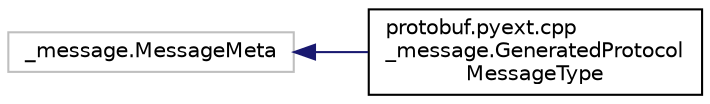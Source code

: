 digraph "Graphical Class Hierarchy"
{
 // LATEX_PDF_SIZE
  edge [fontname="Helvetica",fontsize="10",labelfontname="Helvetica",labelfontsize="10"];
  node [fontname="Helvetica",fontsize="10",shape=record];
  rankdir="LR";
  Node7581 [label="_message.MessageMeta",height=0.2,width=0.4,color="grey75", fillcolor="white", style="filled",tooltip=" "];
  Node7581 -> Node0 [dir="back",color="midnightblue",fontsize="10",style="solid",fontname="Helvetica"];
  Node0 [label="protobuf.pyext.cpp\l_message.GeneratedProtocol\lMessageType",height=0.2,width=0.4,color="black", fillcolor="white", style="filled",URL="$classprotobuf_1_1pyext_1_1cpp__message_1_1GeneratedProtocolMessageType.html",tooltip=" "];
}
